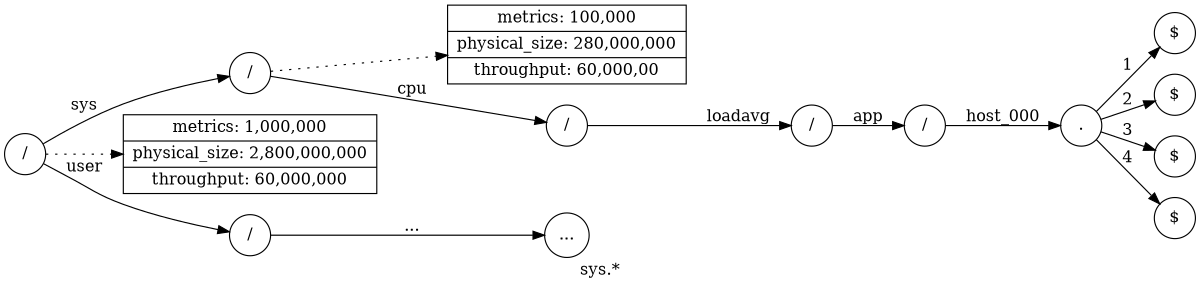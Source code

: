 // graph TD
//     A(/) -->|app| B(/)
//     B --> |cpu| C(/)
//     C --> |loadavg| D(/)
//     D --> |app| E(/)
//     E --> |host-000| F(.)
//     F --> |1| G($)
//     F --> |2| H($)
//     F --> |3| I($)
//     F --> |4| J($)
//
// sys.cpu.loadavg.app.host-0001

digraph trie {
	// layout="neato"
	label="sys.*";
	rankdir=LR;
	size="8,5"
	node [shape = circle];

	root [label = "/"];
	sys [label = "/"];
	root -> sys [label = "sys"];

	quota_root [shape=record label = "{ metrics: 1,000,000 }| { physical_size: 2,800,000,000 } | { throughput: 60,000,000 }"];
	root -> quota_root [style=dotted]

	quota_sys [shape=record label = "{ metrics: 100,000 }| { physical_size: 280,000,000 } | { throughput: 60,000,00 }"];
	sys -> quota_sys [style=dotted]

	cpu [label = "/"];
	sys -> cpu [label = "cpu"];

	loadavg [label = "/"];
	cpu -> loadavg [label = "loadavg"];

	app [label = "/"];
	loadavg -> app [label = "app"];


	host_000 [label = "."];
	app -> host_000 [label = "host_000"];

	host_0001 [label = "$"];
	host_000 -> host_0001 [label = "1"];

	host_0002 [label = "$"];
	host_000 -> host_0002 [label = "2"];

	host_0003 [label = "$"];
	host_000 -> host_0003 [label = "3"];

	host_0004 [label = "$"];
	host_000 -> host_0004 [label = "4"];

	user [label = "/"];
	root -> user [label = "user"];
	user_rest [label="..."]
	user -> user_rest [label = "..."]
}
